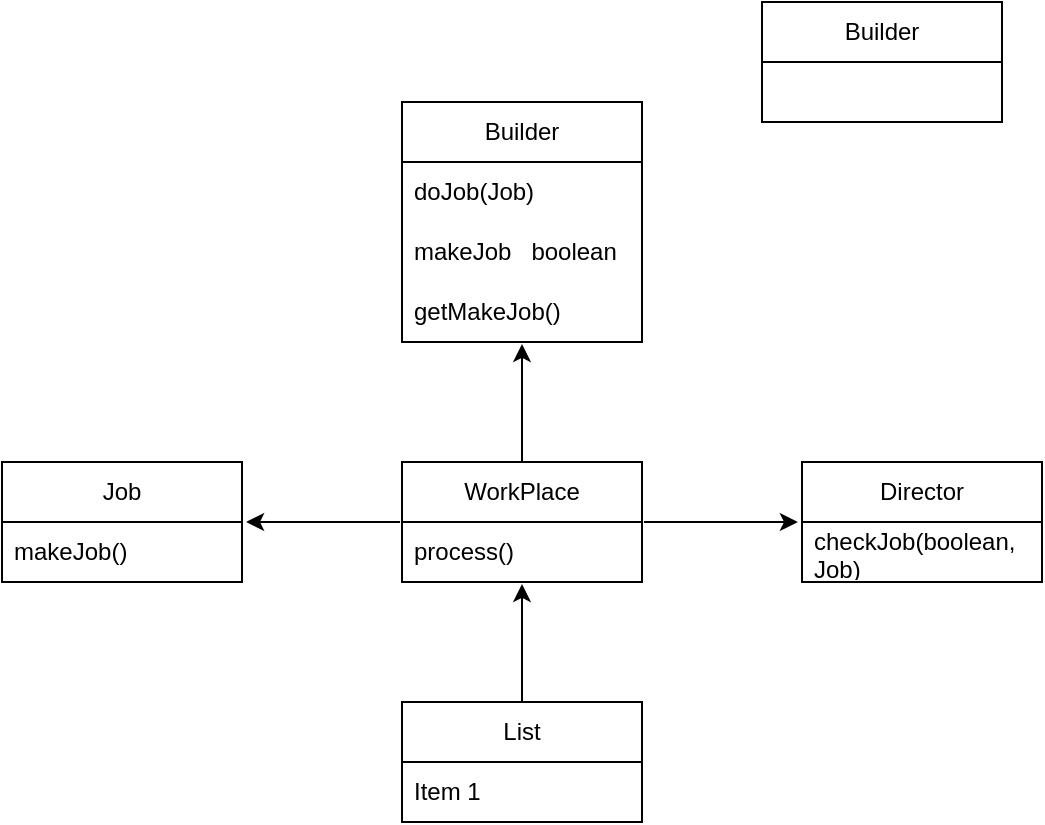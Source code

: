 <mxfile version="20.7.4" type="github">
  <diagram id="FmJA5h8646xX3bD_RhMh" name="Страница 1">
    <mxGraphModel dx="1194" dy="762" grid="1" gridSize="10" guides="1" tooltips="1" connect="1" arrows="1" fold="1" page="1" pageScale="1" pageWidth="827" pageHeight="1169" math="0" shadow="0">
      <root>
        <mxCell id="0" />
        <mxCell id="1" parent="0" />
        <mxCell id="hnTLKuGMeIEtejeQrIIj-1" value="Builder" style="swimlane;fontStyle=0;childLayout=stackLayout;horizontal=1;startSize=30;horizontalStack=0;resizeParent=1;resizeParentMax=0;resizeLast=0;collapsible=1;marginBottom=0;whiteSpace=wrap;html=1;direction=east;" vertex="1" parent="1">
          <mxGeometry x="540" y="130" width="120" height="60" as="geometry" />
        </mxCell>
        <mxCell id="hnTLKuGMeIEtejeQrIIj-27" style="edgeStyle=orthogonalEdgeStyle;rounded=0;orthogonalLoop=1;jettySize=auto;html=1;exitX=0.5;exitY=0;exitDx=0;exitDy=0;entryX=0.5;entryY=1.033;entryDx=0;entryDy=0;entryPerimeter=0;" edge="1" parent="1" source="hnTLKuGMeIEtejeQrIIj-5" target="hnTLKuGMeIEtejeQrIIj-18">
          <mxGeometry relative="1" as="geometry" />
        </mxCell>
        <mxCell id="hnTLKuGMeIEtejeQrIIj-5" value="WorkPlace" style="swimlane;fontStyle=0;childLayout=stackLayout;horizontal=1;startSize=30;horizontalStack=0;resizeParent=1;resizeParentMax=0;resizeLast=0;collapsible=1;marginBottom=0;whiteSpace=wrap;html=1;" vertex="1" parent="1">
          <mxGeometry x="360" y="360" width="120" height="60" as="geometry" />
        </mxCell>
        <mxCell id="hnTLKuGMeIEtejeQrIIj-6" value="process()" style="text;strokeColor=none;fillColor=none;align=left;verticalAlign=middle;spacingLeft=4;spacingRight=4;overflow=hidden;points=[[0,0.5],[1,0.5]];portConstraint=eastwest;rotatable=0;whiteSpace=wrap;html=1;" vertex="1" parent="hnTLKuGMeIEtejeQrIIj-5">
          <mxGeometry y="30" width="120" height="30" as="geometry" />
        </mxCell>
        <mxCell id="hnTLKuGMeIEtejeQrIIj-28" style="edgeStyle=orthogonalEdgeStyle;rounded=0;orthogonalLoop=1;jettySize=auto;html=1;exitX=0.5;exitY=0;exitDx=0;exitDy=0;entryX=0.5;entryY=1.033;entryDx=0;entryDy=0;entryPerimeter=0;" edge="1" parent="1" source="hnTLKuGMeIEtejeQrIIj-9" target="hnTLKuGMeIEtejeQrIIj-6">
          <mxGeometry relative="1" as="geometry" />
        </mxCell>
        <mxCell id="hnTLKuGMeIEtejeQrIIj-9" value="List" style="swimlane;fontStyle=0;childLayout=stackLayout;horizontal=1;startSize=30;horizontalStack=0;resizeParent=1;resizeParentMax=0;resizeLast=0;collapsible=1;marginBottom=0;whiteSpace=wrap;html=1;" vertex="1" parent="1">
          <mxGeometry x="360" y="480" width="120" height="60" as="geometry" />
        </mxCell>
        <mxCell id="hnTLKuGMeIEtejeQrIIj-10" value="Item 1" style="text;strokeColor=none;fillColor=none;align=left;verticalAlign=middle;spacingLeft=4;spacingRight=4;overflow=hidden;points=[[0,0.5],[1,0.5]];portConstraint=eastwest;rotatable=0;whiteSpace=wrap;html=1;" vertex="1" parent="hnTLKuGMeIEtejeQrIIj-9">
          <mxGeometry y="30" width="120" height="30" as="geometry" />
        </mxCell>
        <mxCell id="hnTLKuGMeIEtejeQrIIj-11" value="Director" style="swimlane;fontStyle=0;childLayout=stackLayout;horizontal=1;startSize=30;horizontalStack=0;resizeParent=1;resizeParentMax=0;resizeLast=0;collapsible=1;marginBottom=0;whiteSpace=wrap;html=1;" vertex="1" parent="1">
          <mxGeometry x="560" y="360" width="120" height="60" as="geometry" />
        </mxCell>
        <mxCell id="hnTLKuGMeIEtejeQrIIj-12" value="checkJob(boolean, Job)" style="text;strokeColor=none;fillColor=none;align=left;verticalAlign=middle;spacingLeft=4;spacingRight=4;overflow=hidden;points=[[0,0.5],[1,0.5]];portConstraint=eastwest;rotatable=0;whiteSpace=wrap;html=1;" vertex="1" parent="hnTLKuGMeIEtejeQrIIj-11">
          <mxGeometry y="30" width="120" height="30" as="geometry" />
        </mxCell>
        <mxCell id="hnTLKuGMeIEtejeQrIIj-13" value="Job" style="swimlane;fontStyle=0;childLayout=stackLayout;horizontal=1;startSize=30;horizontalStack=0;resizeParent=1;resizeParentMax=0;resizeLast=0;collapsible=1;marginBottom=0;whiteSpace=wrap;html=1;" vertex="1" parent="1">
          <mxGeometry x="160" y="360" width="120" height="60" as="geometry" />
        </mxCell>
        <mxCell id="hnTLKuGMeIEtejeQrIIj-14" value="makeJob()" style="text;strokeColor=none;fillColor=none;align=left;verticalAlign=middle;spacingLeft=4;spacingRight=4;overflow=hidden;points=[[0,0.5],[1,0.5]];portConstraint=eastwest;rotatable=0;whiteSpace=wrap;html=1;" vertex="1" parent="hnTLKuGMeIEtejeQrIIj-13">
          <mxGeometry y="30" width="120" height="30" as="geometry" />
        </mxCell>
        <mxCell id="hnTLKuGMeIEtejeQrIIj-15" value="Builder" style="swimlane;fontStyle=0;childLayout=stackLayout;horizontal=1;startSize=30;horizontalStack=0;resizeParent=1;resizeParentMax=0;resizeLast=0;collapsible=1;marginBottom=0;whiteSpace=wrap;html=1;" vertex="1" parent="1">
          <mxGeometry x="360" y="180" width="120" height="120" as="geometry" />
        </mxCell>
        <mxCell id="hnTLKuGMeIEtejeQrIIj-16" value="doJob(Job)" style="text;strokeColor=none;fillColor=none;align=left;verticalAlign=middle;spacingLeft=4;spacingRight=4;overflow=hidden;points=[[0,0.5],[1,0.5]];portConstraint=eastwest;rotatable=0;whiteSpace=wrap;html=1;" vertex="1" parent="hnTLKuGMeIEtejeQrIIj-15">
          <mxGeometry y="30" width="120" height="30" as="geometry" />
        </mxCell>
        <mxCell id="hnTLKuGMeIEtejeQrIIj-17" value="makeJob&amp;nbsp; &amp;nbsp;boolean" style="text;strokeColor=none;fillColor=none;align=left;verticalAlign=middle;spacingLeft=4;spacingRight=4;overflow=hidden;points=[[0,0.5],[1,0.5]];portConstraint=eastwest;rotatable=0;whiteSpace=wrap;html=1;" vertex="1" parent="hnTLKuGMeIEtejeQrIIj-15">
          <mxGeometry y="60" width="120" height="30" as="geometry" />
        </mxCell>
        <mxCell id="hnTLKuGMeIEtejeQrIIj-18" value="getMakeJob()" style="text;strokeColor=none;fillColor=none;align=left;verticalAlign=middle;spacingLeft=4;spacingRight=4;overflow=hidden;points=[[0,0.5],[1,0.5]];portConstraint=eastwest;rotatable=0;whiteSpace=wrap;html=1;" vertex="1" parent="hnTLKuGMeIEtejeQrIIj-15">
          <mxGeometry y="90" width="120" height="30" as="geometry" />
        </mxCell>
        <mxCell id="hnTLKuGMeIEtejeQrIIj-29" value="" style="endArrow=classic;html=1;rounded=0;exitX=1.008;exitY=0;exitDx=0;exitDy=0;exitPerimeter=0;entryX=-0.017;entryY=0;entryDx=0;entryDy=0;entryPerimeter=0;" edge="1" parent="1" source="hnTLKuGMeIEtejeQrIIj-6" target="hnTLKuGMeIEtejeQrIIj-12">
          <mxGeometry width="50" height="50" relative="1" as="geometry">
            <mxPoint x="390" y="310" as="sourcePoint" />
            <mxPoint x="440" y="260" as="targetPoint" />
          </mxGeometry>
        </mxCell>
        <mxCell id="hnTLKuGMeIEtejeQrIIj-30" value="" style="endArrow=classic;html=1;rounded=0;exitX=-0.008;exitY=0;exitDx=0;exitDy=0;exitPerimeter=0;entryX=1.017;entryY=0;entryDx=0;entryDy=0;entryPerimeter=0;" edge="1" parent="1" source="hnTLKuGMeIEtejeQrIIj-6" target="hnTLKuGMeIEtejeQrIIj-14">
          <mxGeometry width="50" height="50" relative="1" as="geometry">
            <mxPoint x="490.96" y="400" as="sourcePoint" />
            <mxPoint x="567.96" y="400" as="targetPoint" />
          </mxGeometry>
        </mxCell>
      </root>
    </mxGraphModel>
  </diagram>
</mxfile>
